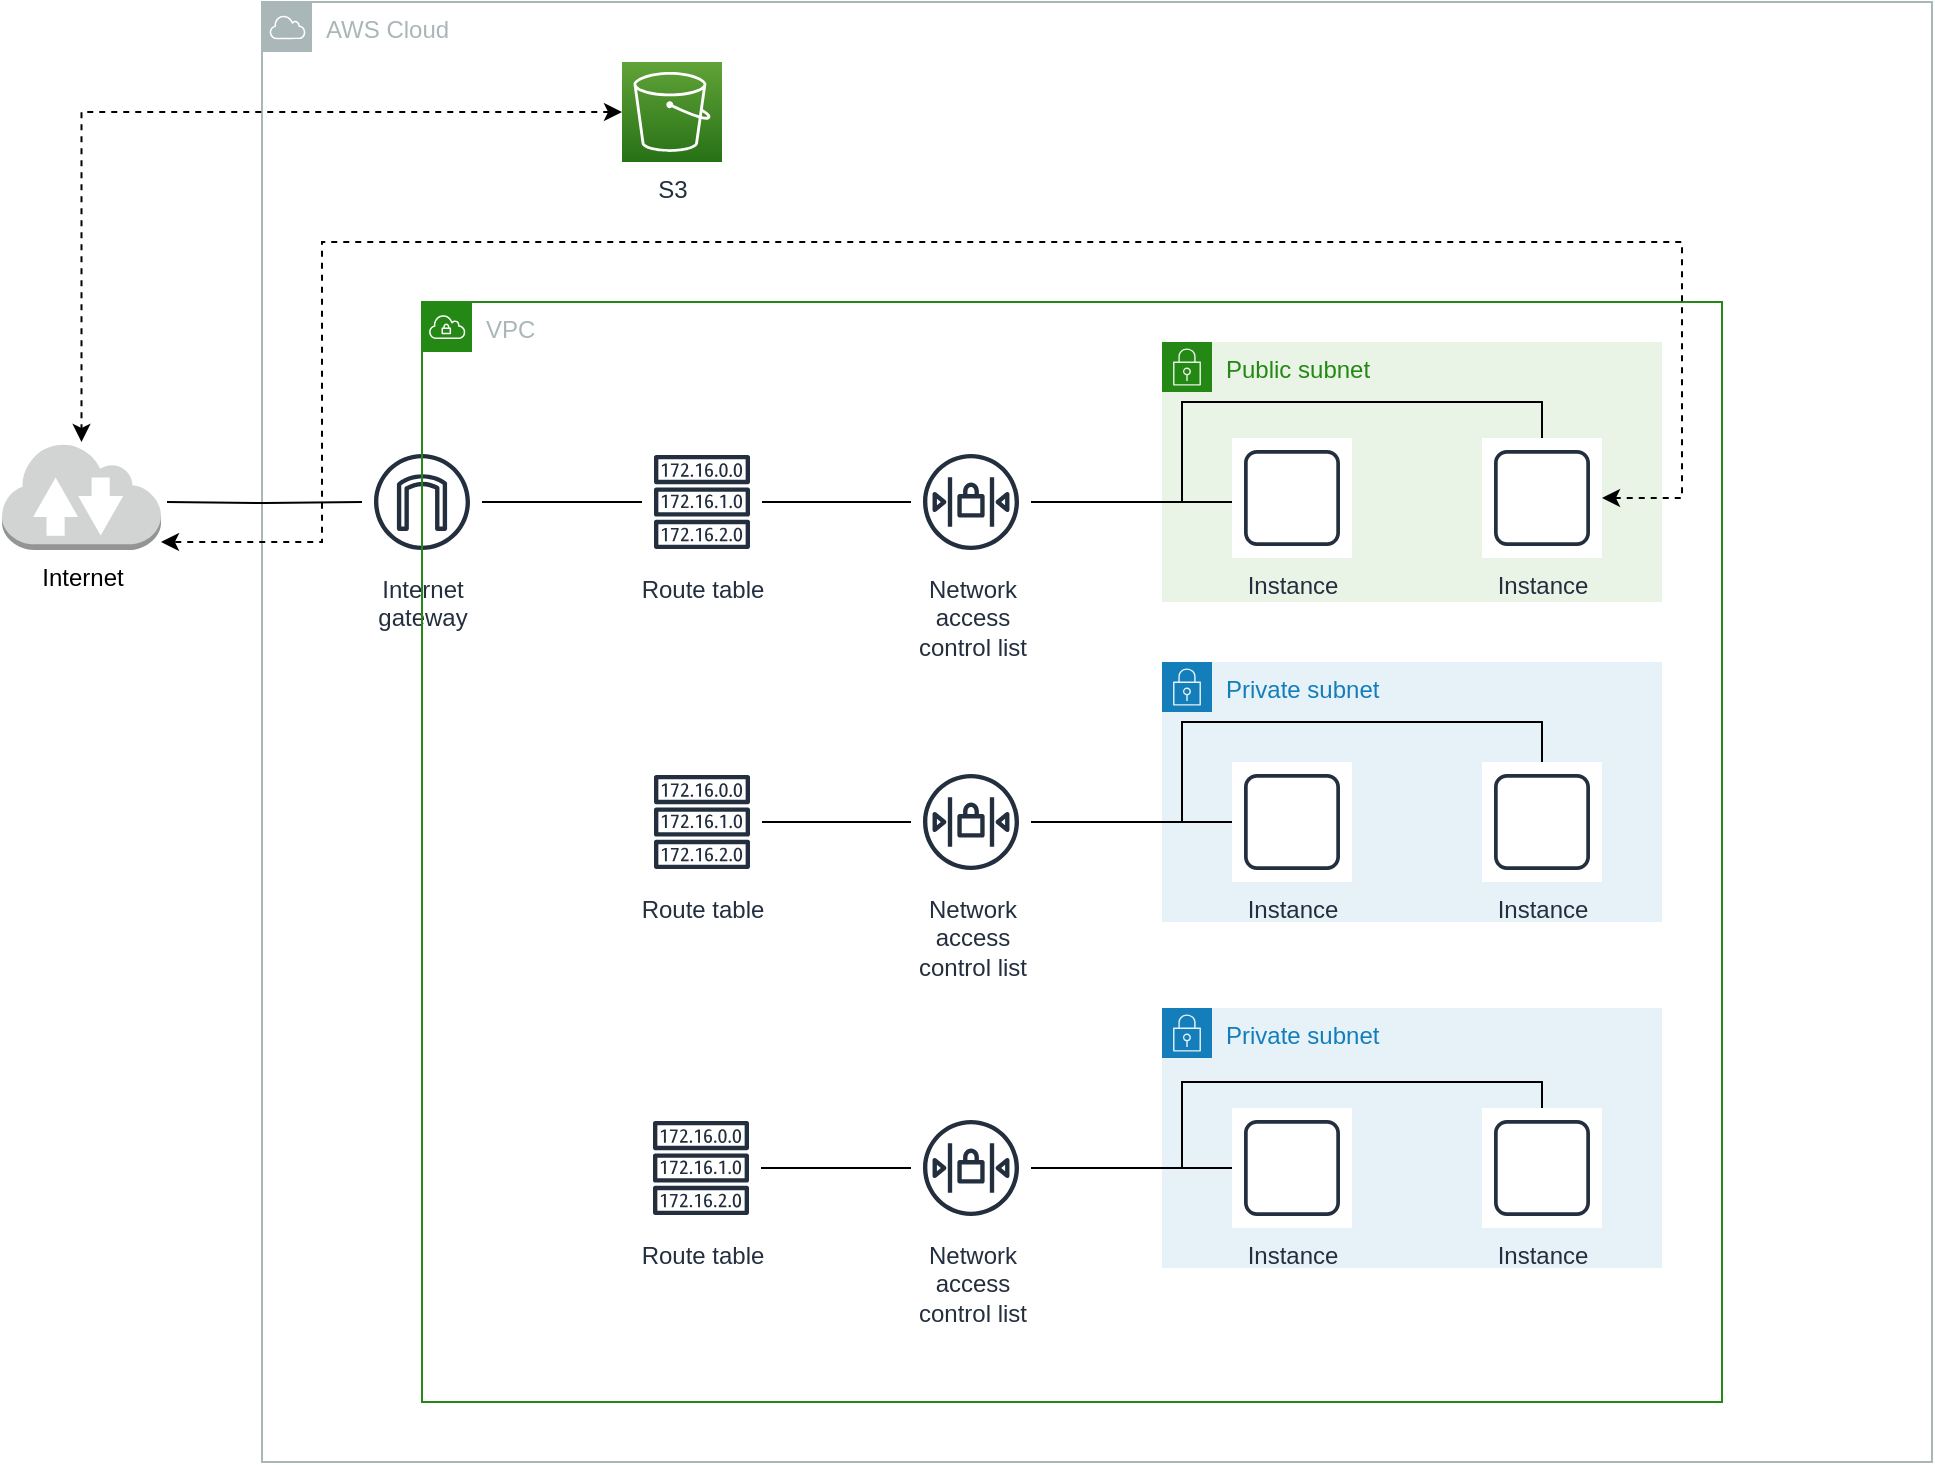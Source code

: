 <mxfile version="20.2.3" type="device"><diagram id="Ht1M8jgEwFfnCIfOTk4-" name="Page-1"><mxGraphModel dx="2062" dy="2052" grid="1" gridSize="10" guides="1" tooltips="1" connect="1" arrows="1" fold="1" page="1" pageScale="1" pageWidth="1169" pageHeight="827" math="0" shadow="0"><root><mxCell id="0"/><mxCell id="1" parent="0"/><mxCell id="1fokufhGCIgdND6KyPTm-1" value="AWS Cloud" style="sketch=0;outlineConnect=0;gradientColor=none;html=1;whiteSpace=wrap;fontSize=12;fontStyle=0;shape=mxgraph.aws4.group;grIcon=mxgraph.aws4.group_aws_cloud;strokeColor=#AAB7B8;fillColor=none;verticalAlign=top;align=left;spacingLeft=30;fontColor=#AAB7B8;dashed=0;" parent="1" vertex="1"><mxGeometry x="230" y="-780" width="835" height="730" as="geometry"/></mxCell><mxCell id="hg1tRhl0N2Jb9nc5GfKQ-7" value="Public subnet" style="points=[[0,0],[0.25,0],[0.5,0],[0.75,0],[1,0],[1,0.25],[1,0.5],[1,0.75],[1,1],[0.75,1],[0.5,1],[0.25,1],[0,1],[0,0.75],[0,0.5],[0,0.25]];outlineConnect=0;gradientColor=none;html=1;whiteSpace=wrap;fontSize=12;fontStyle=0;container=1;pointerEvents=0;collapsible=0;recursiveResize=0;shape=mxgraph.aws4.group;grIcon=mxgraph.aws4.group_security_group;grStroke=0;strokeColor=#248814;fillColor=#E9F3E6;verticalAlign=top;align=left;spacingLeft=30;fontColor=#248814;dashed=0;" parent="1" vertex="1"><mxGeometry x="680" y="-610" width="250" height="130" as="geometry"/></mxCell><mxCell id="hg1tRhl0N2Jb9nc5GfKQ-6" value="Instance" style="sketch=0;outlineConnect=0;fontColor=#232F3E;gradientColor=none;strokeColor=#232F3E;fillColor=#ffffff;dashed=0;verticalLabelPosition=bottom;verticalAlign=top;align=center;html=1;fontSize=12;fontStyle=0;aspect=fixed;shape=mxgraph.aws4.resourceIcon;resIcon=mxgraph.aws4.instance;flipV=0;" parent="hg1tRhl0N2Jb9nc5GfKQ-7" vertex="1"><mxGeometry x="35" y="48" width="60" height="60" as="geometry"/></mxCell><mxCell id="hg1tRhl0N2Jb9nc5GfKQ-10" value="Instance" style="sketch=0;outlineConnect=0;fontColor=#232F3E;gradientColor=none;strokeColor=#232F3E;fillColor=#ffffff;dashed=0;verticalLabelPosition=bottom;verticalAlign=top;align=center;html=1;fontSize=12;fontStyle=0;aspect=fixed;shape=mxgraph.aws4.resourceIcon;resIcon=mxgraph.aws4.instance;flipV=0;" parent="hg1tRhl0N2Jb9nc5GfKQ-7" vertex="1"><mxGeometry x="160" y="48" width="60" height="60" as="geometry"/></mxCell><mxCell id="hg1tRhl0N2Jb9nc5GfKQ-37" style="edgeStyle=orthogonalEdgeStyle;rounded=0;orthogonalLoop=1;jettySize=auto;html=1;endArrow=none;endFill=0;" parent="1" target="hg1tRhl0N2Jb9nc5GfKQ-2" edge="1"><mxGeometry relative="1" as="geometry"><mxPoint x="182.5" y="-530" as="sourcePoint"/></mxGeometry></mxCell><mxCell id="hg1tRhl0N2Jb9nc5GfKQ-25" style="edgeStyle=orthogonalEdgeStyle;rounded=0;orthogonalLoop=1;jettySize=auto;html=1;endArrow=none;endFill=0;" parent="1" source="hg1tRhl0N2Jb9nc5GfKQ-2" target="hg1tRhl0N2Jb9nc5GfKQ-3" edge="1"><mxGeometry relative="1" as="geometry"/></mxCell><mxCell id="hg1tRhl0N2Jb9nc5GfKQ-2" value="Internet&#10;gateway" style="sketch=0;outlineConnect=0;fontColor=#232F3E;gradientColor=none;strokeColor=#232F3E;fillColor=#ffffff;dashed=0;verticalLabelPosition=bottom;verticalAlign=top;align=center;html=1;fontSize=12;fontStyle=0;aspect=fixed;shape=mxgraph.aws4.resourceIcon;resIcon=mxgraph.aws4.internet_gateway;flipV=0;" parent="1" vertex="1"><mxGeometry x="280" y="-560" width="60" height="60" as="geometry"/></mxCell><mxCell id="hg1tRhl0N2Jb9nc5GfKQ-26" style="edgeStyle=orthogonalEdgeStyle;rounded=0;orthogonalLoop=1;jettySize=auto;html=1;endArrow=none;endFill=0;" parent="1" source="hg1tRhl0N2Jb9nc5GfKQ-3" target="hg1tRhl0N2Jb9nc5GfKQ-5" edge="1"><mxGeometry relative="1" as="geometry"/></mxCell><mxCell id="hg1tRhl0N2Jb9nc5GfKQ-3" value="Route table" style="sketch=0;outlineConnect=0;fontColor=#232F3E;gradientColor=none;strokeColor=#232F3E;fillColor=#ffffff;dashed=0;verticalLabelPosition=bottom;verticalAlign=top;align=center;html=1;fontSize=12;fontStyle=0;aspect=fixed;shape=mxgraph.aws4.resourceIcon;resIcon=mxgraph.aws4.route_table;flipV=0;" parent="1" vertex="1"><mxGeometry x="420" y="-560" width="60" height="60" as="geometry"/></mxCell><mxCell id="hg1tRhl0N2Jb9nc5GfKQ-27" style="edgeStyle=orthogonalEdgeStyle;rounded=0;orthogonalLoop=1;jettySize=auto;html=1;endArrow=none;endFill=0;" parent="1" source="hg1tRhl0N2Jb9nc5GfKQ-5" target="hg1tRhl0N2Jb9nc5GfKQ-6" edge="1"><mxGeometry relative="1" as="geometry"><Array as="points"><mxPoint x="690" y="-530"/><mxPoint x="690" y="-530"/></Array></mxGeometry></mxCell><mxCell id="hg1tRhl0N2Jb9nc5GfKQ-30" style="edgeStyle=orthogonalEdgeStyle;rounded=0;orthogonalLoop=1;jettySize=auto;html=1;endArrow=none;endFill=0;" parent="1" source="hg1tRhl0N2Jb9nc5GfKQ-5" target="hg1tRhl0N2Jb9nc5GfKQ-10" edge="1"><mxGeometry relative="1" as="geometry"><Array as="points"><mxPoint x="690" y="-530"/><mxPoint x="690" y="-580"/><mxPoint x="870" y="-580"/></Array></mxGeometry></mxCell><mxCell id="hg1tRhl0N2Jb9nc5GfKQ-8" value="VPC" style="points=[[0,0],[0.25,0],[0.5,0],[0.75,0],[1,0],[1,0.25],[1,0.5],[1,0.75],[1,1],[0.75,1],[0.5,1],[0.25,1],[0,1],[0,0.75],[0,0.5],[0,0.25]];outlineConnect=0;gradientColor=none;html=1;whiteSpace=wrap;fontSize=12;fontStyle=0;container=1;pointerEvents=0;collapsible=0;recursiveResize=0;shape=mxgraph.aws4.group;grIcon=mxgraph.aws4.group_vpc;strokeColor=#248814;fillColor=none;verticalAlign=top;align=left;spacingLeft=30;fontColor=#AAB7B8;dashed=0;" parent="1" vertex="1"><mxGeometry x="310" y="-630" width="650" height="550" as="geometry"/></mxCell><mxCell id="hg1tRhl0N2Jb9nc5GfKQ-5" value="Network&#10;access&#10;control list" style="sketch=0;outlineConnect=0;fontColor=#232F3E;gradientColor=none;strokeColor=#232F3E;fillColor=#ffffff;dashed=0;verticalLabelPosition=bottom;verticalAlign=top;align=center;html=1;fontSize=12;fontStyle=0;aspect=fixed;shape=mxgraph.aws4.resourceIcon;resIcon=mxgraph.aws4.network_access_control_list;flipV=0;" parent="1" vertex="1"><mxGeometry x="554.5" y="-560" width="60" height="60" as="geometry"/></mxCell><mxCell id="hg1tRhl0N2Jb9nc5GfKQ-9" value="Private subnet" style="points=[[0,0],[0.25,0],[0.5,0],[0.75,0],[1,0],[1,0.25],[1,0.5],[1,0.75],[1,1],[0.75,1],[0.5,1],[0.25,1],[0,1],[0,0.75],[0,0.5],[0,0.25]];outlineConnect=0;gradientColor=none;html=1;whiteSpace=wrap;fontSize=12;fontStyle=0;container=1;pointerEvents=0;collapsible=0;recursiveResize=0;shape=mxgraph.aws4.group;grIcon=mxgraph.aws4.group_security_group;grStroke=0;strokeColor=#147EBA;fillColor=#E6F2F8;verticalAlign=top;align=left;spacingLeft=30;fontColor=#147EBA;dashed=0;" parent="1" vertex="1"><mxGeometry x="680" y="-450" width="250" height="130" as="geometry"/></mxCell><mxCell id="hg1tRhl0N2Jb9nc5GfKQ-11" value="Instance" style="sketch=0;outlineConnect=0;fontColor=#232F3E;gradientColor=none;strokeColor=#232F3E;fillColor=#ffffff;dashed=0;verticalLabelPosition=bottom;verticalAlign=top;align=center;html=1;fontSize=12;fontStyle=0;aspect=fixed;shape=mxgraph.aws4.resourceIcon;resIcon=mxgraph.aws4.instance;flipV=0;" parent="hg1tRhl0N2Jb9nc5GfKQ-9" vertex="1"><mxGeometry x="35" y="50" width="60" height="60" as="geometry"/></mxCell><mxCell id="hg1tRhl0N2Jb9nc5GfKQ-12" value="Instance" style="sketch=0;outlineConnect=0;fontColor=#232F3E;gradientColor=none;strokeColor=#232F3E;fillColor=#ffffff;dashed=0;verticalLabelPosition=bottom;verticalAlign=top;align=center;html=1;fontSize=12;fontStyle=0;aspect=fixed;shape=mxgraph.aws4.resourceIcon;resIcon=mxgraph.aws4.instance;flipV=0;" parent="hg1tRhl0N2Jb9nc5GfKQ-9" vertex="1"><mxGeometry x="160" y="50" width="60" height="60" as="geometry"/></mxCell><mxCell id="hg1tRhl0N2Jb9nc5GfKQ-31" style="edgeStyle=orthogonalEdgeStyle;rounded=0;orthogonalLoop=1;jettySize=auto;html=1;endArrow=none;endFill=0;" parent="1" source="hg1tRhl0N2Jb9nc5GfKQ-17" target="hg1tRhl0N2Jb9nc5GfKQ-18" edge="1"><mxGeometry relative="1" as="geometry"/></mxCell><mxCell id="hg1tRhl0N2Jb9nc5GfKQ-17" value="Route table" style="sketch=0;outlineConnect=0;fontColor=#232F3E;gradientColor=none;strokeColor=#232F3E;fillColor=#ffffff;dashed=0;verticalLabelPosition=bottom;verticalAlign=top;align=center;html=1;fontSize=12;fontStyle=0;aspect=fixed;shape=mxgraph.aws4.resourceIcon;resIcon=mxgraph.aws4.route_table;flipV=0;" parent="1" vertex="1"><mxGeometry x="420" y="-400" width="60" height="60" as="geometry"/></mxCell><mxCell id="hg1tRhl0N2Jb9nc5GfKQ-32" style="edgeStyle=orthogonalEdgeStyle;rounded=0;orthogonalLoop=1;jettySize=auto;html=1;endArrow=none;endFill=0;" parent="1" source="hg1tRhl0N2Jb9nc5GfKQ-18" target="hg1tRhl0N2Jb9nc5GfKQ-11" edge="1"><mxGeometry relative="1" as="geometry"/></mxCell><mxCell id="hg1tRhl0N2Jb9nc5GfKQ-35" style="edgeStyle=orthogonalEdgeStyle;rounded=0;orthogonalLoop=1;jettySize=auto;html=1;endArrow=none;endFill=0;" parent="1" source="hg1tRhl0N2Jb9nc5GfKQ-18" target="hg1tRhl0N2Jb9nc5GfKQ-12" edge="1"><mxGeometry relative="1" as="geometry"><Array as="points"><mxPoint x="690" y="-370"/><mxPoint x="690" y="-420"/><mxPoint x="870" y="-420"/></Array></mxGeometry></mxCell><mxCell id="hg1tRhl0N2Jb9nc5GfKQ-18" value="Network&#10;access&#10;control list" style="sketch=0;outlineConnect=0;fontColor=#232F3E;gradientColor=none;strokeColor=#232F3E;fillColor=#ffffff;dashed=0;verticalLabelPosition=bottom;verticalAlign=top;align=center;html=1;fontSize=12;fontStyle=0;aspect=fixed;shape=mxgraph.aws4.resourceIcon;resIcon=mxgraph.aws4.network_access_control_list;flipV=0;" parent="1" vertex="1"><mxGeometry x="554.5" y="-400" width="60" height="60" as="geometry"/></mxCell><mxCell id="hg1tRhl0N2Jb9nc5GfKQ-19" value="Private subnet" style="points=[[0,0],[0.25,0],[0.5,0],[0.75,0],[1,0],[1,0.25],[1,0.5],[1,0.75],[1,1],[0.75,1],[0.5,1],[0.25,1],[0,1],[0,0.75],[0,0.5],[0,0.25]];outlineConnect=0;gradientColor=none;html=1;whiteSpace=wrap;fontSize=12;fontStyle=0;container=1;pointerEvents=0;collapsible=0;recursiveResize=0;shape=mxgraph.aws4.group;grIcon=mxgraph.aws4.group_security_group;grStroke=0;strokeColor=#147EBA;fillColor=#E6F2F8;verticalAlign=top;align=left;spacingLeft=30;fontColor=#147EBA;dashed=0;" parent="1" vertex="1"><mxGeometry x="680" y="-277" width="250" height="130" as="geometry"/></mxCell><mxCell id="hg1tRhl0N2Jb9nc5GfKQ-20" value="Instance" style="sketch=0;outlineConnect=0;fontColor=#232F3E;gradientColor=none;strokeColor=#232F3E;fillColor=#ffffff;dashed=0;verticalLabelPosition=bottom;verticalAlign=top;align=center;html=1;fontSize=12;fontStyle=0;aspect=fixed;shape=mxgraph.aws4.resourceIcon;resIcon=mxgraph.aws4.instance;flipV=0;" parent="hg1tRhl0N2Jb9nc5GfKQ-19" vertex="1"><mxGeometry x="35" y="50" width="60" height="60" as="geometry"/></mxCell><mxCell id="hg1tRhl0N2Jb9nc5GfKQ-21" value="Instance" style="sketch=0;outlineConnect=0;fontColor=#232F3E;gradientColor=none;strokeColor=#232F3E;fillColor=#ffffff;dashed=0;verticalLabelPosition=bottom;verticalAlign=top;align=center;html=1;fontSize=12;fontStyle=0;aspect=fixed;shape=mxgraph.aws4.resourceIcon;resIcon=mxgraph.aws4.instance;flipV=0;" parent="hg1tRhl0N2Jb9nc5GfKQ-19" vertex="1"><mxGeometry x="160" y="50" width="60" height="60" as="geometry"/></mxCell><mxCell id="hg1tRhl0N2Jb9nc5GfKQ-33" style="edgeStyle=orthogonalEdgeStyle;rounded=0;orthogonalLoop=1;jettySize=auto;html=1;endArrow=none;endFill=0;" parent="1" source="hg1tRhl0N2Jb9nc5GfKQ-23" target="hg1tRhl0N2Jb9nc5GfKQ-24" edge="1"><mxGeometry relative="1" as="geometry"/></mxCell><mxCell id="hg1tRhl0N2Jb9nc5GfKQ-23" value="Route table" style="sketch=0;outlineConnect=0;fontColor=#232F3E;gradientColor=none;strokeColor=#232F3E;fillColor=#ffffff;dashed=0;verticalLabelPosition=bottom;verticalAlign=top;align=center;html=1;fontSize=12;fontStyle=0;aspect=fixed;shape=mxgraph.aws4.resourceIcon;resIcon=mxgraph.aws4.route_table;flipV=0;" parent="1" vertex="1"><mxGeometry x="419.5" y="-227" width="60" height="60" as="geometry"/></mxCell><mxCell id="hg1tRhl0N2Jb9nc5GfKQ-34" style="edgeStyle=orthogonalEdgeStyle;rounded=0;orthogonalLoop=1;jettySize=auto;html=1;endArrow=none;endFill=0;" parent="1" source="hg1tRhl0N2Jb9nc5GfKQ-24" target="hg1tRhl0N2Jb9nc5GfKQ-20" edge="1"><mxGeometry relative="1" as="geometry"/></mxCell><mxCell id="hg1tRhl0N2Jb9nc5GfKQ-36" style="edgeStyle=orthogonalEdgeStyle;rounded=0;orthogonalLoop=1;jettySize=auto;html=1;endArrow=none;endFill=0;" parent="1" source="hg1tRhl0N2Jb9nc5GfKQ-24" target="hg1tRhl0N2Jb9nc5GfKQ-21" edge="1"><mxGeometry relative="1" as="geometry"><Array as="points"><mxPoint x="690" y="-197"/><mxPoint x="690" y="-240"/><mxPoint x="870" y="-240"/></Array></mxGeometry></mxCell><mxCell id="hg1tRhl0N2Jb9nc5GfKQ-24" value="Network&#10;access&#10;control list" style="sketch=0;outlineConnect=0;fontColor=#232F3E;gradientColor=none;strokeColor=#232F3E;fillColor=#ffffff;dashed=0;verticalLabelPosition=bottom;verticalAlign=top;align=center;html=1;fontSize=12;fontStyle=0;aspect=fixed;shape=mxgraph.aws4.resourceIcon;resIcon=mxgraph.aws4.network_access_control_list;flipV=0;" parent="1" vertex="1"><mxGeometry x="554.5" y="-227" width="60" height="60" as="geometry"/></mxCell><mxCell id="HWobT-eK6O5S3gdJfJRG-4" value="Internet" style="outlineConnect=0;dashed=0;verticalLabelPosition=bottom;verticalAlign=top;align=center;html=1;shape=mxgraph.aws3.internet_2;fillColor=#D2D3D3;gradientColor=none;" parent="1" vertex="1"><mxGeometry x="100" y="-560" width="79.5" height="54" as="geometry"/></mxCell><mxCell id="1fokufhGCIgdND6KyPTm-5" style="edgeStyle=orthogonalEdgeStyle;rounded=0;orthogonalLoop=1;jettySize=auto;html=1;dashed=1;startArrow=classic;startFill=1;" parent="1" source="1fokufhGCIgdND6KyPTm-2" target="HWobT-eK6O5S3gdJfJRG-4" edge="1"><mxGeometry relative="1" as="geometry"/></mxCell><mxCell id="1fokufhGCIgdND6KyPTm-2" value="S3" style="sketch=0;points=[[0,0,0],[0.25,0,0],[0.5,0,0],[0.75,0,0],[1,0,0],[0,1,0],[0.25,1,0],[0.5,1,0],[0.75,1,0],[1,1,0],[0,0.25,0],[0,0.5,0],[0,0.75,0],[1,0.25,0],[1,0.5,0],[1,0.75,0]];outlineConnect=0;fontColor=#232F3E;gradientColor=#60A337;gradientDirection=north;fillColor=#277116;strokeColor=#ffffff;dashed=0;verticalLabelPosition=bottom;verticalAlign=top;align=center;html=1;fontSize=12;fontStyle=0;aspect=fixed;shape=mxgraph.aws4.resourceIcon;resIcon=mxgraph.aws4.s3;" parent="1" vertex="1"><mxGeometry x="410" y="-750" width="50" height="50" as="geometry"/></mxCell><mxCell id="1fokufhGCIgdND6KyPTm-4" style="edgeStyle=orthogonalEdgeStyle;rounded=0;orthogonalLoop=1;jettySize=auto;html=1;dashed=1;startArrow=classic;startFill=1;" parent="1" source="hg1tRhl0N2Jb9nc5GfKQ-10" target="HWobT-eK6O5S3gdJfJRG-4" edge="1"><mxGeometry relative="1" as="geometry"><Array as="points"><mxPoint x="940" y="-532"/><mxPoint x="940" y="-660"/><mxPoint x="260" y="-660"/><mxPoint x="260" y="-510"/></Array></mxGeometry></mxCell></root></mxGraphModel></diagram></mxfile>
